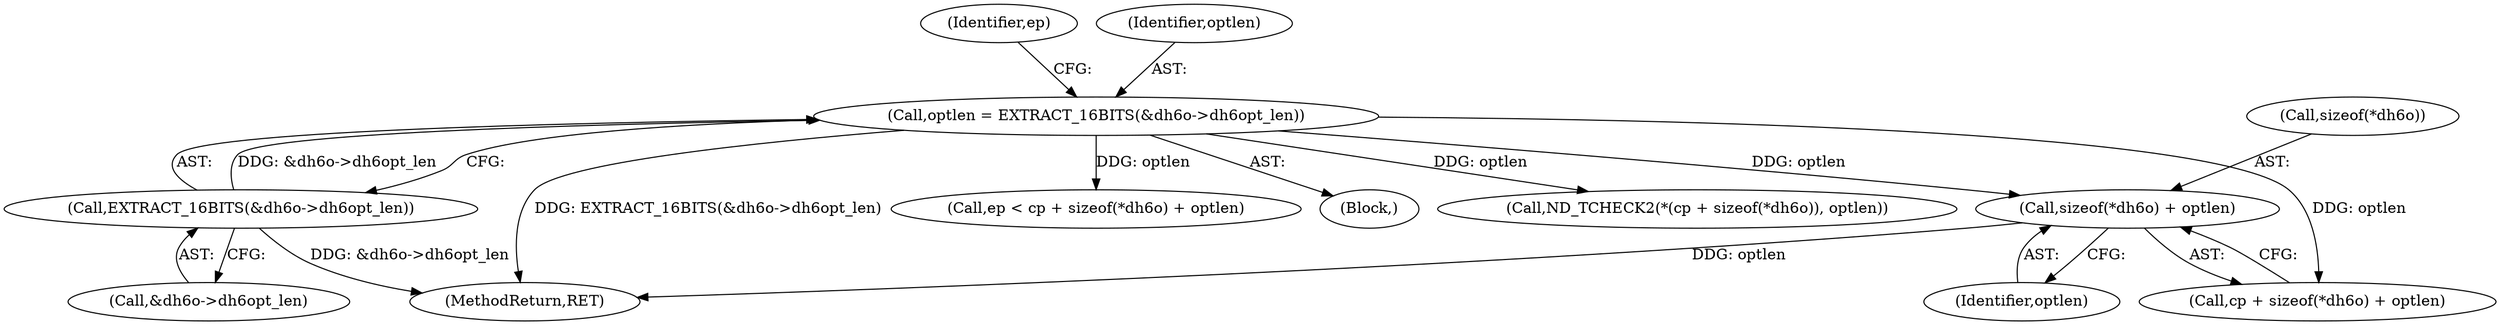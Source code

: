 digraph "0_tcpdump_11b426ee05eb62ed103218526f1fa616851c43ce@API" {
"1000183" [label="(Call,sizeof(*dh6o) + optlen)"];
"1000171" [label="(Call,optlen = EXTRACT_16BITS(&dh6o->dh6opt_len))"];
"1000173" [label="(Call,EXTRACT_16BITS(&dh6o->dh6opt_len))"];
"1000187" [label="(Identifier,optlen)"];
"1000183" [label="(Call,sizeof(*dh6o) + optlen)"];
"1000205" [label="(Call,ND_TCHECK2(*(cp + sizeof(*dh6o)), optlen))"];
"1000180" [label="(Identifier,ep)"];
"1001724" [label="(MethodReturn,RET)"];
"1000184" [label="(Call,sizeof(*dh6o))"];
"1000179" [label="(Call,ep < cp + sizeof(*dh6o) + optlen)"];
"1000172" [label="(Identifier,optlen)"];
"1000153" [label="(Block,)"];
"1000174" [label="(Call,&dh6o->dh6opt_len)"];
"1000171" [label="(Call,optlen = EXTRACT_16BITS(&dh6o->dh6opt_len))"];
"1000181" [label="(Call,cp + sizeof(*dh6o) + optlen)"];
"1000173" [label="(Call,EXTRACT_16BITS(&dh6o->dh6opt_len))"];
"1000183" -> "1000181"  [label="AST: "];
"1000183" -> "1000187"  [label="CFG: "];
"1000184" -> "1000183"  [label="AST: "];
"1000187" -> "1000183"  [label="AST: "];
"1000181" -> "1000183"  [label="CFG: "];
"1000183" -> "1001724"  [label="DDG: optlen"];
"1000171" -> "1000183"  [label="DDG: optlen"];
"1000171" -> "1000153"  [label="AST: "];
"1000171" -> "1000173"  [label="CFG: "];
"1000172" -> "1000171"  [label="AST: "];
"1000173" -> "1000171"  [label="AST: "];
"1000180" -> "1000171"  [label="CFG: "];
"1000171" -> "1001724"  [label="DDG: EXTRACT_16BITS(&dh6o->dh6opt_len)"];
"1000173" -> "1000171"  [label="DDG: &dh6o->dh6opt_len"];
"1000171" -> "1000179"  [label="DDG: optlen"];
"1000171" -> "1000181"  [label="DDG: optlen"];
"1000171" -> "1000205"  [label="DDG: optlen"];
"1000173" -> "1000174"  [label="CFG: "];
"1000174" -> "1000173"  [label="AST: "];
"1000173" -> "1001724"  [label="DDG: &dh6o->dh6opt_len"];
}
